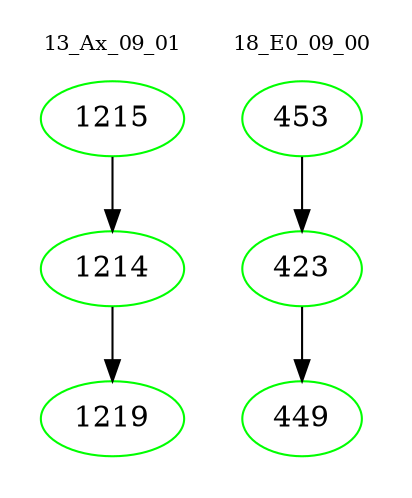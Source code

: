 digraph{
subgraph cluster_0 {
color = white
label = "13_Ax_09_01";
fontsize=10;
T0_1215 [label="1215", color="green"]
T0_1215 -> T0_1214 [color="black"]
T0_1214 [label="1214", color="green"]
T0_1214 -> T0_1219 [color="black"]
T0_1219 [label="1219", color="green"]
}
subgraph cluster_1 {
color = white
label = "18_E0_09_00";
fontsize=10;
T1_453 [label="453", color="green"]
T1_453 -> T1_423 [color="black"]
T1_423 [label="423", color="green"]
T1_423 -> T1_449 [color="black"]
T1_449 [label="449", color="green"]
}
}
